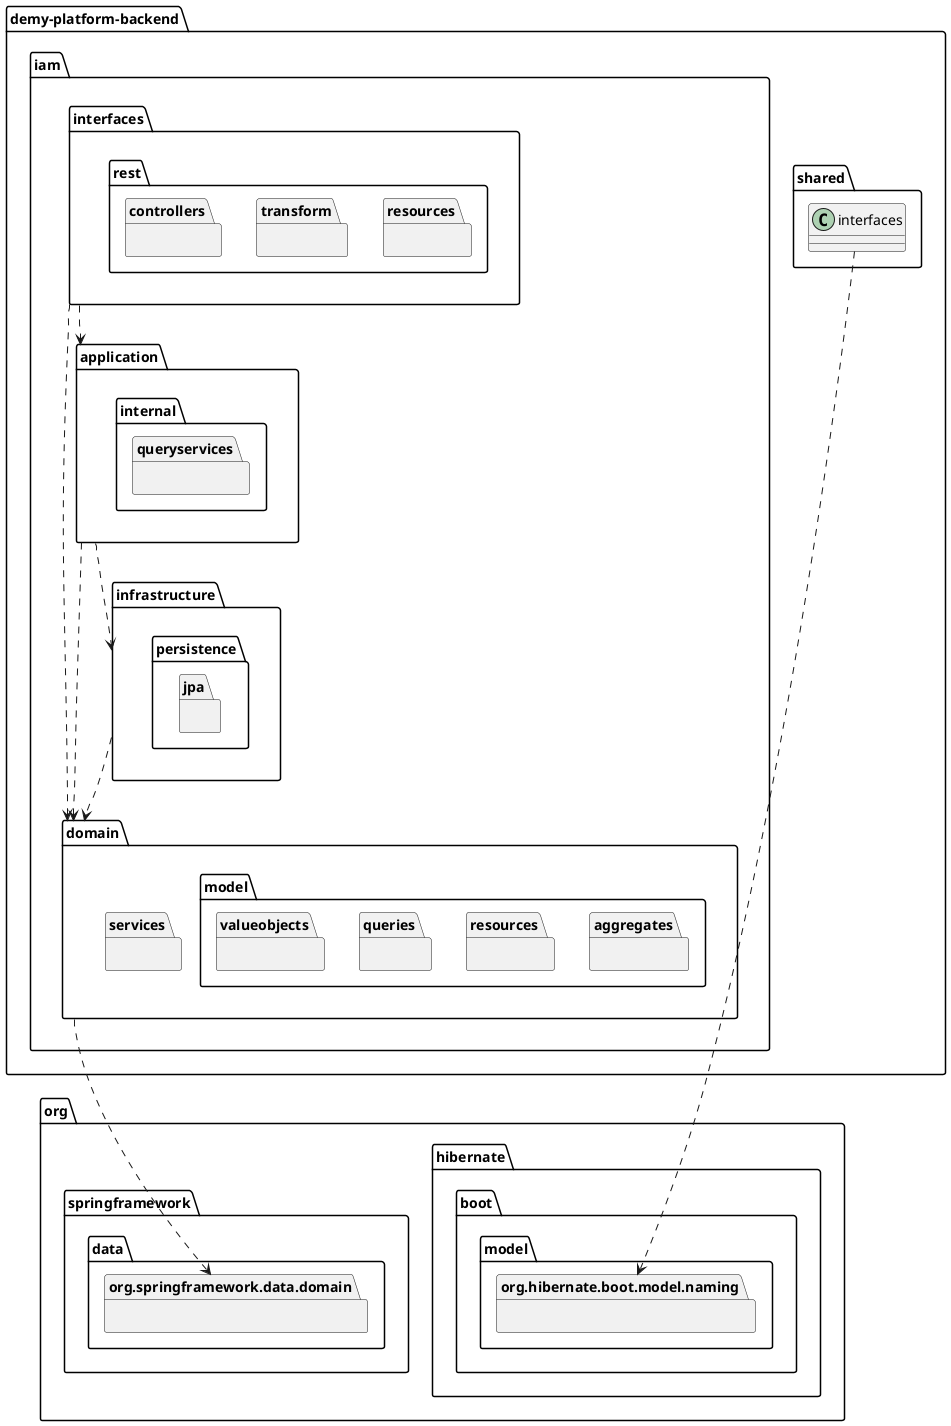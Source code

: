 @startuml
package demy-platform-backend as demy_platform_backend  {
    package iam {
        package domain {
            package model {
                package aggregates {}
                package resources {}
                package queries {}
                package valueobjects {}
            }
            package services {}
        }
        package infrastructure {
            package persistence {
                    package jpa {}
            }
        }
        package application {
            package internal {
                package queryservices {}
            }
        }
        package interfaces {
            package rest {
                package resources {}
                package transform {}
                package controllers {}
            }
        }
    }
'    package iam {}
'    package scheduling {}
'    package billing {}
'    package attendance {}
'    package shared {}
}
package org.springframework.data.domain {}
package org.hibernate.boot.model.naming {}

demy_platform_backend.iam.domain ..> org.springframework.data.domain
demy_platform_backend.iam.infrastructure ..> demy_platform_backend.iam.domain
demy_platform_backend.iam.application ..> demy_platform_backend.iam.domain
demy_platform_backend.iam.application ..> demy_platform_backend.iam.infrastructure
demy_platform_backend.iam.interfaces ..> demy_platform_backend.iam.application
demy_platform_backend.iam.interfaces ..> demy_platform_backend.iam.domain
demy_platform_backend.shared.interfaces ..> org.hibernate.boot.model.naming


@enduml
